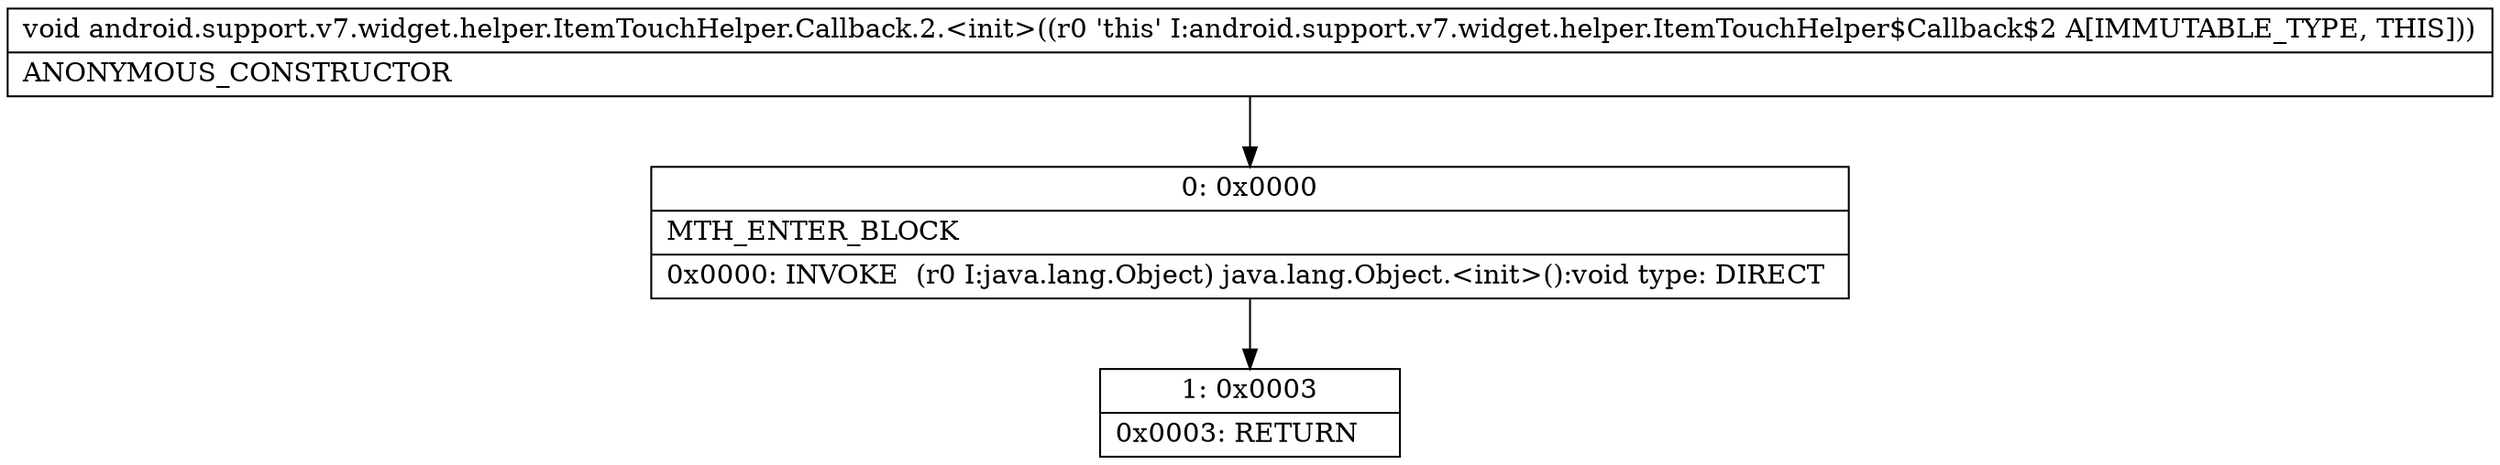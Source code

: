 digraph "CFG forandroid.support.v7.widget.helper.ItemTouchHelper.Callback.2.\<init\>()V" {
Node_0 [shape=record,label="{0\:\ 0x0000|MTH_ENTER_BLOCK\l|0x0000: INVOKE  (r0 I:java.lang.Object) java.lang.Object.\<init\>():void type: DIRECT \l}"];
Node_1 [shape=record,label="{1\:\ 0x0003|0x0003: RETURN   \l}"];
MethodNode[shape=record,label="{void android.support.v7.widget.helper.ItemTouchHelper.Callback.2.\<init\>((r0 'this' I:android.support.v7.widget.helper.ItemTouchHelper$Callback$2 A[IMMUTABLE_TYPE, THIS]))  | ANONYMOUS_CONSTRUCTOR\l}"];
MethodNode -> Node_0;
Node_0 -> Node_1;
}

